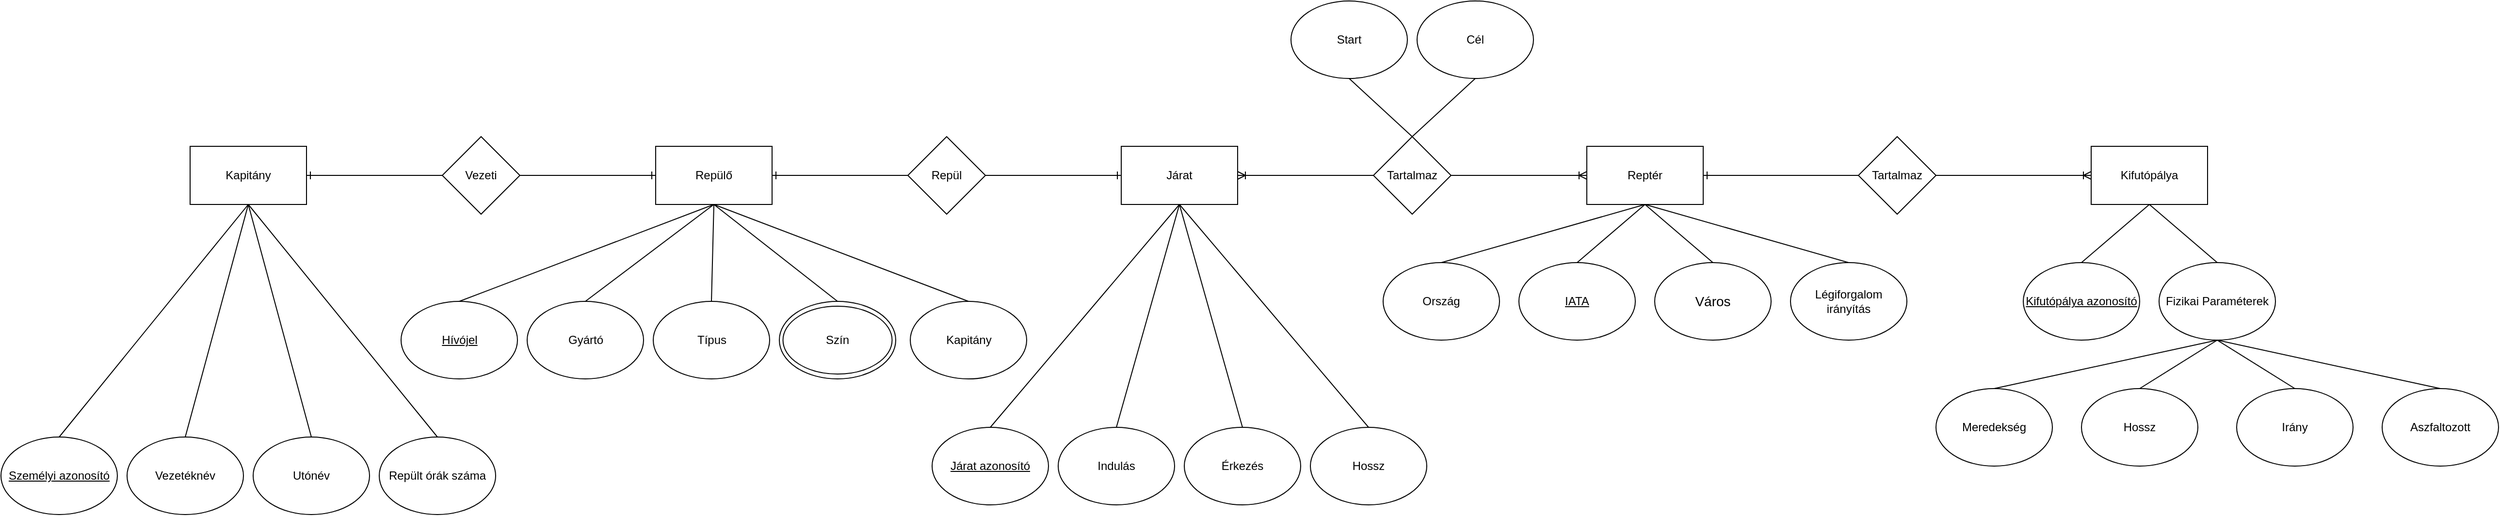 <mxfile version="25.0.3">
  <diagram name="Page-1" id="4Qr0u_JbRWreCkz_BhYQ">
    <mxGraphModel dx="2743" dy="778" grid="1" gridSize="10" guides="1" tooltips="1" connect="1" arrows="1" fold="1" page="1" pageScale="1" pageWidth="850" pageHeight="1100" math="0" shadow="0">
      <root>
        <mxCell id="0" />
        <mxCell id="1" parent="0" />
        <mxCell id="bCBOAY30FaUI8RiaQL50-1" value="Reptér" style="rounded=0;whiteSpace=wrap;html=1;fontSize=12;" vertex="1" parent="1">
          <mxGeometry x="380" y="250" width="120" height="60" as="geometry" />
        </mxCell>
        <mxCell id="bCBOAY30FaUI8RiaQL50-2" value="IATA" style="ellipse;whiteSpace=wrap;html=1;fontSize=12;fontStyle=4" vertex="1" parent="1">
          <mxGeometry x="310" y="370" width="120" height="80" as="geometry" />
        </mxCell>
        <mxCell id="bCBOAY30FaUI8RiaQL50-3" value="Város" style="ellipse;whiteSpace=wrap;html=1;fontSize=14;" vertex="1" parent="1">
          <mxGeometry x="450" y="370" width="120" height="80" as="geometry" />
        </mxCell>
        <mxCell id="bCBOAY30FaUI8RiaQL50-4" value="" style="endArrow=none;html=1;rounded=0;entryX=0.5;entryY=1;entryDx=0;entryDy=0;exitX=0.5;exitY=0;exitDx=0;exitDy=0;" edge="1" parent="1" source="bCBOAY30FaUI8RiaQL50-2" target="bCBOAY30FaUI8RiaQL50-1">
          <mxGeometry width="50" height="50" relative="1" as="geometry">
            <mxPoint x="370" y="430" as="sourcePoint" />
            <mxPoint x="420" y="380" as="targetPoint" />
          </mxGeometry>
        </mxCell>
        <mxCell id="bCBOAY30FaUI8RiaQL50-5" value="" style="endArrow=none;html=1;rounded=0;entryX=0.5;entryY=1;entryDx=0;entryDy=0;exitX=0.5;exitY=0;exitDx=0;exitDy=0;" edge="1" parent="1" source="bCBOAY30FaUI8RiaQL50-3" target="bCBOAY30FaUI8RiaQL50-1">
          <mxGeometry width="50" height="50" relative="1" as="geometry">
            <mxPoint x="370" y="430" as="sourcePoint" />
            <mxPoint x="420" y="380" as="targetPoint" />
          </mxGeometry>
        </mxCell>
        <mxCell id="bCBOAY30FaUI8RiaQL50-6" value="Kifutópálya" style="rounded=0;whiteSpace=wrap;html=1;" vertex="1" parent="1">
          <mxGeometry x="900" y="250" width="120" height="60" as="geometry" />
        </mxCell>
        <mxCell id="bCBOAY30FaUI8RiaQL50-8" value="Kifutópálya azonosító" style="ellipse;whiteSpace=wrap;html=1;fontStyle=4" vertex="1" parent="1">
          <mxGeometry x="830" y="370" width="120" height="80" as="geometry" />
        </mxCell>
        <mxCell id="bCBOAY30FaUI8RiaQL50-9" value="Fizikai Paraméterek" style="ellipse;whiteSpace=wrap;html=1;" vertex="1" parent="1">
          <mxGeometry x="970" y="370" width="120" height="80" as="geometry" />
        </mxCell>
        <mxCell id="bCBOAY30FaUI8RiaQL50-10" value="Hossz" style="ellipse;whiteSpace=wrap;html=1;" vertex="1" parent="1">
          <mxGeometry x="890" y="500" width="120" height="80" as="geometry" />
        </mxCell>
        <mxCell id="bCBOAY30FaUI8RiaQL50-11" value="Irány" style="ellipse;whiteSpace=wrap;html=1;" vertex="1" parent="1">
          <mxGeometry x="1050" y="500" width="120" height="80" as="geometry" />
        </mxCell>
        <mxCell id="bCBOAY30FaUI8RiaQL50-12" value="" style="endArrow=none;html=1;rounded=0;entryX=0.5;entryY=1;entryDx=0;entryDy=0;exitX=0.5;exitY=0;exitDx=0;exitDy=0;" edge="1" parent="1" source="bCBOAY30FaUI8RiaQL50-8" target="bCBOAY30FaUI8RiaQL50-6">
          <mxGeometry width="50" height="50" relative="1" as="geometry">
            <mxPoint x="880" y="430" as="sourcePoint" />
            <mxPoint x="930" y="380" as="targetPoint" />
          </mxGeometry>
        </mxCell>
        <mxCell id="bCBOAY30FaUI8RiaQL50-13" value="" style="endArrow=none;html=1;rounded=0;entryX=0.5;entryY=1;entryDx=0;entryDy=0;exitX=0.5;exitY=0;exitDx=0;exitDy=0;" edge="1" parent="1" source="bCBOAY30FaUI8RiaQL50-9" target="bCBOAY30FaUI8RiaQL50-6">
          <mxGeometry width="50" height="50" relative="1" as="geometry">
            <mxPoint x="1040" y="340" as="sourcePoint" />
            <mxPoint x="960" y="320" as="targetPoint" />
          </mxGeometry>
        </mxCell>
        <mxCell id="bCBOAY30FaUI8RiaQL50-14" value="" style="endArrow=none;html=1;rounded=0;entryX=0.5;entryY=1;entryDx=0;entryDy=0;exitX=0.5;exitY=0;exitDx=0;exitDy=0;" edge="1" parent="1" source="bCBOAY30FaUI8RiaQL50-10" target="bCBOAY30FaUI8RiaQL50-9">
          <mxGeometry width="50" height="50" relative="1" as="geometry">
            <mxPoint x="880" y="430" as="sourcePoint" />
            <mxPoint x="930" y="380" as="targetPoint" />
          </mxGeometry>
        </mxCell>
        <mxCell id="bCBOAY30FaUI8RiaQL50-15" value="" style="endArrow=none;html=1;rounded=0;entryX=0.5;entryY=1;entryDx=0;entryDy=0;exitX=0.5;exitY=0;exitDx=0;exitDy=0;" edge="1" parent="1" source="bCBOAY30FaUI8RiaQL50-11" target="bCBOAY30FaUI8RiaQL50-9">
          <mxGeometry width="50" height="50" relative="1" as="geometry">
            <mxPoint x="880" y="430" as="sourcePoint" />
            <mxPoint x="930" y="380" as="targetPoint" />
          </mxGeometry>
        </mxCell>
        <mxCell id="bCBOAY30FaUI8RiaQL50-16" value="Tartalmaz" style="rhombus;whiteSpace=wrap;html=1;" vertex="1" parent="1">
          <mxGeometry x="660" y="240" width="80" height="80" as="geometry" />
        </mxCell>
        <mxCell id="bCBOAY30FaUI8RiaQL50-19" value="Tartalmaz" style="rhombus;whiteSpace=wrap;html=1;" vertex="1" parent="1">
          <mxGeometry x="160" y="240" width="80" height="80" as="geometry" />
        </mxCell>
        <mxCell id="bCBOAY30FaUI8RiaQL50-20" value="Járat" style="rounded=0;whiteSpace=wrap;html=1;" vertex="1" parent="1">
          <mxGeometry x="-100" y="250" width="120" height="60" as="geometry" />
        </mxCell>
        <mxCell id="bCBOAY30FaUI8RiaQL50-21" value="Repül" style="rhombus;whiteSpace=wrap;html=1;" vertex="1" parent="1">
          <mxGeometry x="-320" y="240" width="80" height="80" as="geometry" />
        </mxCell>
        <mxCell id="bCBOAY30FaUI8RiaQL50-23" value="" style="edgeStyle=entityRelationEdgeStyle;fontSize=12;html=1;endArrow=ERoneToMany;rounded=0;exitX=1;exitY=0.5;exitDx=0;exitDy=0;entryX=0;entryY=0.5;entryDx=0;entryDy=0;" edge="1" parent="1" source="bCBOAY30FaUI8RiaQL50-16" target="bCBOAY30FaUI8RiaQL50-6">
          <mxGeometry width="100" height="100" relative="1" as="geometry">
            <mxPoint x="700" y="460" as="sourcePoint" />
            <mxPoint x="800" y="360" as="targetPoint" />
          </mxGeometry>
        </mxCell>
        <mxCell id="bCBOAY30FaUI8RiaQL50-24" value="" style="edgeStyle=entityRelationEdgeStyle;fontSize=12;html=1;endArrow=ERone;endFill=1;rounded=0;entryX=1;entryY=0.5;entryDx=0;entryDy=0;exitX=0;exitY=0.5;exitDx=0;exitDy=0;" edge="1" parent="1" source="bCBOAY30FaUI8RiaQL50-16" target="bCBOAY30FaUI8RiaQL50-1">
          <mxGeometry width="100" height="100" relative="1" as="geometry">
            <mxPoint x="700" y="460" as="sourcePoint" />
            <mxPoint x="780" y="480" as="targetPoint" />
          </mxGeometry>
        </mxCell>
        <mxCell id="bCBOAY30FaUI8RiaQL50-25" value="" style="edgeStyle=entityRelationEdgeStyle;fontSize=12;html=1;endArrow=ERoneToMany;rounded=0;entryX=0;entryY=0.5;entryDx=0;entryDy=0;exitX=1;exitY=0.5;exitDx=0;exitDy=0;" edge="1" parent="1" source="bCBOAY30FaUI8RiaQL50-19" target="bCBOAY30FaUI8RiaQL50-1">
          <mxGeometry width="100" height="100" relative="1" as="geometry">
            <mxPoint x="70" y="460" as="sourcePoint" />
            <mxPoint x="170" y="360" as="targetPoint" />
          </mxGeometry>
        </mxCell>
        <mxCell id="bCBOAY30FaUI8RiaQL50-26" value="" style="edgeStyle=entityRelationEdgeStyle;fontSize=12;html=1;endArrow=ERoneToMany;rounded=0;entryX=1;entryY=0.5;entryDx=0;entryDy=0;exitX=0;exitY=0.5;exitDx=0;exitDy=0;" edge="1" parent="1" source="bCBOAY30FaUI8RiaQL50-19" target="bCBOAY30FaUI8RiaQL50-20">
          <mxGeometry width="100" height="100" relative="1" as="geometry">
            <mxPoint x="70" y="460" as="sourcePoint" />
            <mxPoint x="170" y="360" as="targetPoint" />
          </mxGeometry>
        </mxCell>
        <mxCell id="bCBOAY30FaUI8RiaQL50-27" value="Repülő" style="rounded=0;whiteSpace=wrap;html=1;" vertex="1" parent="1">
          <mxGeometry x="-580" y="250" width="120" height="60" as="geometry" />
        </mxCell>
        <mxCell id="bCBOAY30FaUI8RiaQL50-29" value="Vezeti" style="rhombus;whiteSpace=wrap;html=1;" vertex="1" parent="1">
          <mxGeometry x="-800" y="240" width="80" height="80" as="geometry" />
        </mxCell>
        <mxCell id="bCBOAY30FaUI8RiaQL50-30" value="Kapitány" style="rounded=0;whiteSpace=wrap;html=1;" vertex="1" parent="1">
          <mxGeometry x="-1060" y="250" width="120" height="60" as="geometry" />
        </mxCell>
        <mxCell id="bCBOAY30FaUI8RiaQL50-34" value="Hívójel" style="ellipse;whiteSpace=wrap;html=1;fontStyle=4" vertex="1" parent="1">
          <mxGeometry x="-842.5" y="410" width="120" height="80" as="geometry" />
        </mxCell>
        <mxCell id="bCBOAY30FaUI8RiaQL50-35" value="Gyártó" style="ellipse;whiteSpace=wrap;html=1;" vertex="1" parent="1">
          <mxGeometry x="-712.5" y="410" width="120" height="80" as="geometry" />
        </mxCell>
        <mxCell id="bCBOAY30FaUI8RiaQL50-36" value="Típus" style="ellipse;whiteSpace=wrap;html=1;" vertex="1" parent="1">
          <mxGeometry x="-582.5" y="410" width="120" height="80" as="geometry" />
        </mxCell>
        <mxCell id="bCBOAY30FaUI8RiaQL50-37" value="" style="ellipse;whiteSpace=wrap;html=1;" vertex="1" parent="1">
          <mxGeometry x="-452.5" y="410" width="120" height="80" as="geometry" />
        </mxCell>
        <mxCell id="bCBOAY30FaUI8RiaQL50-38" value="Kapitány" style="ellipse;whiteSpace=wrap;html=1;" vertex="1" parent="1">
          <mxGeometry x="-317.5" y="410" width="120" height="80" as="geometry" />
        </mxCell>
        <mxCell id="bCBOAY30FaUI8RiaQL50-39" value="" style="endArrow=none;html=1;rounded=0;entryX=0.5;entryY=1;entryDx=0;entryDy=0;exitX=0.5;exitY=0;exitDx=0;exitDy=0;" edge="1" parent="1" source="bCBOAY30FaUI8RiaQL50-34" target="bCBOAY30FaUI8RiaQL50-27">
          <mxGeometry width="50" height="50" relative="1" as="geometry">
            <mxPoint x="-580" y="500" as="sourcePoint" />
            <mxPoint x="-530" y="450" as="targetPoint" />
          </mxGeometry>
        </mxCell>
        <mxCell id="bCBOAY30FaUI8RiaQL50-40" value="" style="endArrow=none;html=1;rounded=0;entryX=0.5;entryY=1;entryDx=0;entryDy=0;exitX=0.5;exitY=0;exitDx=0;exitDy=0;" edge="1" parent="1" source="bCBOAY30FaUI8RiaQL50-35" target="bCBOAY30FaUI8RiaQL50-27">
          <mxGeometry width="50" height="50" relative="1" as="geometry">
            <mxPoint x="-580" y="500" as="sourcePoint" />
            <mxPoint x="-530" y="450" as="targetPoint" />
          </mxGeometry>
        </mxCell>
        <mxCell id="bCBOAY30FaUI8RiaQL50-41" value="" style="endArrow=none;html=1;rounded=0;entryX=0.5;entryY=1;entryDx=0;entryDy=0;exitX=0.5;exitY=0;exitDx=0;exitDy=0;" edge="1" parent="1" source="bCBOAY30FaUI8RiaQL50-36" target="bCBOAY30FaUI8RiaQL50-27">
          <mxGeometry width="50" height="50" relative="1" as="geometry">
            <mxPoint x="-580" y="500" as="sourcePoint" />
            <mxPoint x="-530" y="450" as="targetPoint" />
          </mxGeometry>
        </mxCell>
        <mxCell id="bCBOAY30FaUI8RiaQL50-42" value="" style="endArrow=none;html=1;rounded=0;entryX=0.5;entryY=1;entryDx=0;entryDy=0;exitX=0.5;exitY=0;exitDx=0;exitDy=0;" edge="1" parent="1" source="bCBOAY30FaUI8RiaQL50-37" target="bCBOAY30FaUI8RiaQL50-27">
          <mxGeometry width="50" height="50" relative="1" as="geometry">
            <mxPoint x="-580" y="500" as="sourcePoint" />
            <mxPoint x="-530" y="450" as="targetPoint" />
          </mxGeometry>
        </mxCell>
        <mxCell id="bCBOAY30FaUI8RiaQL50-43" value="" style="endArrow=none;html=1;rounded=0;entryX=0.5;entryY=1;entryDx=0;entryDy=0;exitX=0.5;exitY=0;exitDx=0;exitDy=0;" edge="1" parent="1" source="bCBOAY30FaUI8RiaQL50-38" target="bCBOAY30FaUI8RiaQL50-27">
          <mxGeometry width="50" height="50" relative="1" as="geometry">
            <mxPoint x="-580" y="500" as="sourcePoint" />
            <mxPoint x="-530" y="450" as="targetPoint" />
          </mxGeometry>
        </mxCell>
        <mxCell id="bCBOAY30FaUI8RiaQL50-44" value="" style="edgeStyle=entityRelationEdgeStyle;fontSize=12;html=1;endArrow=ERone;endFill=1;rounded=0;entryX=0;entryY=0.5;entryDx=0;entryDy=0;exitX=1;exitY=0.5;exitDx=0;exitDy=0;" edge="1" parent="1" source="bCBOAY30FaUI8RiaQL50-21" target="bCBOAY30FaUI8RiaQL50-20">
          <mxGeometry width="100" height="100" relative="1" as="geometry">
            <mxPoint x="-410" y="520" as="sourcePoint" />
            <mxPoint x="-310" y="420" as="targetPoint" />
          </mxGeometry>
        </mxCell>
        <mxCell id="bCBOAY30FaUI8RiaQL50-45" value="" style="edgeStyle=entityRelationEdgeStyle;fontSize=12;html=1;endArrow=ERone;endFill=1;rounded=0;entryX=1;entryY=0.5;entryDx=0;entryDy=0;exitX=0;exitY=0.5;exitDx=0;exitDy=0;" edge="1" parent="1" source="bCBOAY30FaUI8RiaQL50-21" target="bCBOAY30FaUI8RiaQL50-27">
          <mxGeometry width="100" height="100" relative="1" as="geometry">
            <mxPoint x="-410" y="520" as="sourcePoint" />
            <mxPoint x="-310" y="420" as="targetPoint" />
          </mxGeometry>
        </mxCell>
        <mxCell id="bCBOAY30FaUI8RiaQL50-46" value="" style="edgeStyle=entityRelationEdgeStyle;fontSize=12;html=1;endArrow=ERone;endFill=1;rounded=0;entryX=1;entryY=0.5;entryDx=0;entryDy=0;exitX=0;exitY=0.5;exitDx=0;exitDy=0;" edge="1" parent="1" source="bCBOAY30FaUI8RiaQL50-29" target="bCBOAY30FaUI8RiaQL50-30">
          <mxGeometry width="100" height="100" relative="1" as="geometry">
            <mxPoint x="-930" y="520" as="sourcePoint" />
            <mxPoint x="-830" y="420" as="targetPoint" />
          </mxGeometry>
        </mxCell>
        <mxCell id="bCBOAY30FaUI8RiaQL50-47" value="" style="edgeStyle=entityRelationEdgeStyle;fontSize=12;html=1;endArrow=ERone;endFill=1;rounded=0;entryX=0;entryY=0.5;entryDx=0;entryDy=0;exitX=1;exitY=0.5;exitDx=0;exitDy=0;" edge="1" parent="1" source="bCBOAY30FaUI8RiaQL50-29" target="bCBOAY30FaUI8RiaQL50-27">
          <mxGeometry width="100" height="100" relative="1" as="geometry">
            <mxPoint x="-930" y="520" as="sourcePoint" />
            <mxPoint x="-830" y="420" as="targetPoint" />
          </mxGeometry>
        </mxCell>
        <mxCell id="bCBOAY30FaUI8RiaQL50-48" value="Járat azonosító" style="ellipse;whiteSpace=wrap;html=1;fontStyle=4" vertex="1" parent="1">
          <mxGeometry x="-295" y="540" width="120" height="80" as="geometry" />
        </mxCell>
        <mxCell id="bCBOAY30FaUI8RiaQL50-49" value="Indulás" style="ellipse;whiteSpace=wrap;html=1;" vertex="1" parent="1">
          <mxGeometry x="-165" y="540" width="120" height="80" as="geometry" />
        </mxCell>
        <mxCell id="bCBOAY30FaUI8RiaQL50-50" value="Érkezés" style="ellipse;whiteSpace=wrap;html=1;" vertex="1" parent="1">
          <mxGeometry x="-35" y="540" width="120" height="80" as="geometry" />
        </mxCell>
        <mxCell id="bCBOAY30FaUI8RiaQL50-51" value="Hossz" style="ellipse;whiteSpace=wrap;html=1;" vertex="1" parent="1">
          <mxGeometry x="95" y="540" width="120" height="80" as="geometry" />
        </mxCell>
        <mxCell id="bCBOAY30FaUI8RiaQL50-52" value="" style="endArrow=none;html=1;rounded=0;entryX=0.5;entryY=1;entryDx=0;entryDy=0;exitX=0.5;exitY=0;exitDx=0;exitDy=0;" edge="1" parent="1" source="bCBOAY30FaUI8RiaQL50-48" target="bCBOAY30FaUI8RiaQL50-20">
          <mxGeometry width="50" height="50" relative="1" as="geometry">
            <mxPoint x="-110" y="500" as="sourcePoint" />
            <mxPoint x="-60" y="450" as="targetPoint" />
          </mxGeometry>
        </mxCell>
        <mxCell id="bCBOAY30FaUI8RiaQL50-53" value="" style="endArrow=none;html=1;rounded=0;entryX=0.5;entryY=1;entryDx=0;entryDy=0;exitX=0.5;exitY=0;exitDx=0;exitDy=0;" edge="1" parent="1" source="bCBOAY30FaUI8RiaQL50-49" target="bCBOAY30FaUI8RiaQL50-20">
          <mxGeometry width="50" height="50" relative="1" as="geometry">
            <mxPoint x="-110" y="500" as="sourcePoint" />
            <mxPoint x="-60" y="450" as="targetPoint" />
          </mxGeometry>
        </mxCell>
        <mxCell id="bCBOAY30FaUI8RiaQL50-54" value="" style="endArrow=none;html=1;rounded=0;entryX=0.5;entryY=1;entryDx=0;entryDy=0;exitX=0.5;exitY=0;exitDx=0;exitDy=0;" edge="1" parent="1" source="bCBOAY30FaUI8RiaQL50-50" target="bCBOAY30FaUI8RiaQL50-20">
          <mxGeometry width="50" height="50" relative="1" as="geometry">
            <mxPoint x="-110" y="500" as="sourcePoint" />
            <mxPoint x="-60" y="450" as="targetPoint" />
          </mxGeometry>
        </mxCell>
        <mxCell id="bCBOAY30FaUI8RiaQL50-55" value="" style="endArrow=none;html=1;rounded=0;entryX=0.5;entryY=1;entryDx=0;entryDy=0;exitX=0.5;exitY=0;exitDx=0;exitDy=0;" edge="1" parent="1" source="bCBOAY30FaUI8RiaQL50-51" target="bCBOAY30FaUI8RiaQL50-20">
          <mxGeometry width="50" height="50" relative="1" as="geometry">
            <mxPoint x="-110" y="500" as="sourcePoint" />
            <mxPoint x="-60" y="450" as="targetPoint" />
          </mxGeometry>
        </mxCell>
        <mxCell id="bCBOAY30FaUI8RiaQL50-56" value="Start" style="ellipse;whiteSpace=wrap;html=1;" vertex="1" parent="1">
          <mxGeometry x="75" y="100" width="120" height="80" as="geometry" />
        </mxCell>
        <mxCell id="bCBOAY30FaUI8RiaQL50-57" value="Cél" style="ellipse;whiteSpace=wrap;html=1;" vertex="1" parent="1">
          <mxGeometry x="205" y="100" width="120" height="80" as="geometry" />
        </mxCell>
        <mxCell id="bCBOAY30FaUI8RiaQL50-60" value="Légiforgalom irányítás" style="ellipse;whiteSpace=wrap;html=1;" vertex="1" parent="1">
          <mxGeometry x="590" y="370" width="120" height="80" as="geometry" />
        </mxCell>
        <mxCell id="bCBOAY30FaUI8RiaQL50-61" value="Ország" style="ellipse;whiteSpace=wrap;html=1;" vertex="1" parent="1">
          <mxGeometry x="170" y="370" width="120" height="80" as="geometry" />
        </mxCell>
        <mxCell id="bCBOAY30FaUI8RiaQL50-62" value="" style="endArrow=none;html=1;rounded=0;entryX=0.5;entryY=1;entryDx=0;entryDy=0;exitX=0.5;exitY=0;exitDx=0;exitDy=0;" edge="1" parent="1" source="bCBOAY30FaUI8RiaQL50-61" target="bCBOAY30FaUI8RiaQL50-1">
          <mxGeometry width="50" height="50" relative="1" as="geometry">
            <mxPoint x="350" y="560" as="sourcePoint" />
            <mxPoint x="400" y="510" as="targetPoint" />
          </mxGeometry>
        </mxCell>
        <mxCell id="bCBOAY30FaUI8RiaQL50-63" value="" style="endArrow=none;html=1;rounded=0;entryX=0.5;entryY=1;entryDx=0;entryDy=0;exitX=0.5;exitY=0;exitDx=0;exitDy=0;" edge="1" parent="1" source="bCBOAY30FaUI8RiaQL50-60" target="bCBOAY30FaUI8RiaQL50-1">
          <mxGeometry width="50" height="50" relative="1" as="geometry">
            <mxPoint x="350" y="560" as="sourcePoint" />
            <mxPoint x="400" y="510" as="targetPoint" />
          </mxGeometry>
        </mxCell>
        <mxCell id="bCBOAY30FaUI8RiaQL50-64" value="Meredekség" style="ellipse;whiteSpace=wrap;html=1;" vertex="1" parent="1">
          <mxGeometry x="740" y="500" width="120" height="80" as="geometry" />
        </mxCell>
        <mxCell id="bCBOAY30FaUI8RiaQL50-65" value="Aszfaltozott" style="ellipse;whiteSpace=wrap;html=1;" vertex="1" parent="1">
          <mxGeometry x="1200" y="500" width="120" height="80" as="geometry" />
        </mxCell>
        <mxCell id="bCBOAY30FaUI8RiaQL50-66" value="" style="endArrow=none;html=1;rounded=0;entryX=0.5;entryY=1;entryDx=0;entryDy=0;exitX=0.5;exitY=0;exitDx=0;exitDy=0;" edge="1" parent="1" source="bCBOAY30FaUI8RiaQL50-64" target="bCBOAY30FaUI8RiaQL50-9">
          <mxGeometry width="50" height="50" relative="1" as="geometry">
            <mxPoint x="840" y="560" as="sourcePoint" />
            <mxPoint x="890" y="510" as="targetPoint" />
          </mxGeometry>
        </mxCell>
        <mxCell id="bCBOAY30FaUI8RiaQL50-67" value="" style="endArrow=none;html=1;rounded=0;entryX=0.5;entryY=1;entryDx=0;entryDy=0;exitX=0.5;exitY=0;exitDx=0;exitDy=0;" edge="1" parent="1" source="bCBOAY30FaUI8RiaQL50-65" target="bCBOAY30FaUI8RiaQL50-9">
          <mxGeometry width="50" height="50" relative="1" as="geometry">
            <mxPoint x="840" y="560" as="sourcePoint" />
            <mxPoint x="890" y="510" as="targetPoint" />
          </mxGeometry>
        </mxCell>
        <mxCell id="bCBOAY30FaUI8RiaQL50-73" value="Személyi azonosító" style="ellipse;whiteSpace=wrap;html=1;fontStyle=4" vertex="1" parent="1">
          <mxGeometry x="-1255" y="550" width="120" height="80" as="geometry" />
        </mxCell>
        <mxCell id="bCBOAY30FaUI8RiaQL50-74" value="Vezetéknév" style="ellipse;whiteSpace=wrap;html=1;" vertex="1" parent="1">
          <mxGeometry x="-1125" y="550" width="120" height="80" as="geometry" />
        </mxCell>
        <mxCell id="bCBOAY30FaUI8RiaQL50-75" value="Utónév" style="ellipse;whiteSpace=wrap;html=1;" vertex="1" parent="1">
          <mxGeometry x="-995" y="550" width="120" height="80" as="geometry" />
        </mxCell>
        <mxCell id="bCBOAY30FaUI8RiaQL50-76" value="Repült órák száma" style="ellipse;whiteSpace=wrap;html=1;" vertex="1" parent="1">
          <mxGeometry x="-865" y="550" width="120" height="80" as="geometry" />
        </mxCell>
        <mxCell id="bCBOAY30FaUI8RiaQL50-77" value="" style="endArrow=none;html=1;rounded=0;entryX=0.5;entryY=1;entryDx=0;entryDy=0;exitX=0.5;exitY=0;exitDx=0;exitDy=0;" edge="1" parent="1" source="bCBOAY30FaUI8RiaQL50-73" target="bCBOAY30FaUI8RiaQL50-30">
          <mxGeometry width="50" height="50" relative="1" as="geometry">
            <mxPoint x="-1320" y="470" as="sourcePoint" />
            <mxPoint x="-1270" y="420" as="targetPoint" />
          </mxGeometry>
        </mxCell>
        <mxCell id="bCBOAY30FaUI8RiaQL50-78" value="" style="endArrow=none;html=1;rounded=0;entryX=0.5;entryY=1;entryDx=0;entryDy=0;exitX=0.5;exitY=0;exitDx=0;exitDy=0;" edge="1" parent="1" source="bCBOAY30FaUI8RiaQL50-74" target="bCBOAY30FaUI8RiaQL50-30">
          <mxGeometry width="50" height="50" relative="1" as="geometry">
            <mxPoint x="-1320" y="470" as="sourcePoint" />
            <mxPoint x="-1270" y="420" as="targetPoint" />
          </mxGeometry>
        </mxCell>
        <mxCell id="bCBOAY30FaUI8RiaQL50-79" value="" style="endArrow=none;html=1;rounded=0;entryX=0.5;entryY=1;entryDx=0;entryDy=0;exitX=0.5;exitY=0;exitDx=0;exitDy=0;" edge="1" parent="1" source="bCBOAY30FaUI8RiaQL50-75" target="bCBOAY30FaUI8RiaQL50-30">
          <mxGeometry width="50" height="50" relative="1" as="geometry">
            <mxPoint x="-1020" y="470" as="sourcePoint" />
            <mxPoint x="-970" y="420" as="targetPoint" />
          </mxGeometry>
        </mxCell>
        <mxCell id="bCBOAY30FaUI8RiaQL50-80" value="" style="endArrow=none;html=1;rounded=0;entryX=0.5;entryY=1;entryDx=0;entryDy=0;exitX=0.5;exitY=0;exitDx=0;exitDy=0;" edge="1" parent="1" source="bCBOAY30FaUI8RiaQL50-76" target="bCBOAY30FaUI8RiaQL50-30">
          <mxGeometry width="50" height="50" relative="1" as="geometry">
            <mxPoint x="-1020" y="470" as="sourcePoint" />
            <mxPoint x="-970" y="420" as="targetPoint" />
          </mxGeometry>
        </mxCell>
        <mxCell id="bCBOAY30FaUI8RiaQL50-81" value="" style="endArrow=none;html=1;rounded=0;entryX=0.5;entryY=1;entryDx=0;entryDy=0;exitX=0.5;exitY=0;exitDx=0;exitDy=0;" edge="1" parent="1" source="bCBOAY30FaUI8RiaQL50-19" target="bCBOAY30FaUI8RiaQL50-56">
          <mxGeometry width="50" height="50" relative="1" as="geometry">
            <mxPoint x="60" y="440" as="sourcePoint" />
            <mxPoint x="110" y="390" as="targetPoint" />
          </mxGeometry>
        </mxCell>
        <mxCell id="bCBOAY30FaUI8RiaQL50-82" value="" style="endArrow=none;html=1;rounded=0;entryX=0.5;entryY=1;entryDx=0;entryDy=0;exitX=0.5;exitY=0;exitDx=0;exitDy=0;" edge="1" parent="1" source="bCBOAY30FaUI8RiaQL50-19" target="bCBOAY30FaUI8RiaQL50-57">
          <mxGeometry width="50" height="50" relative="1" as="geometry">
            <mxPoint x="60" y="440" as="sourcePoint" />
            <mxPoint x="110" y="390" as="targetPoint" />
          </mxGeometry>
        </mxCell>
        <mxCell id="bCBOAY30FaUI8RiaQL50-83" value="Szín" style="ellipse;whiteSpace=wrap;html=1;" vertex="1" parent="1">
          <mxGeometry x="-448.75" y="415" width="112.5" height="70" as="geometry" />
        </mxCell>
      </root>
    </mxGraphModel>
  </diagram>
</mxfile>
